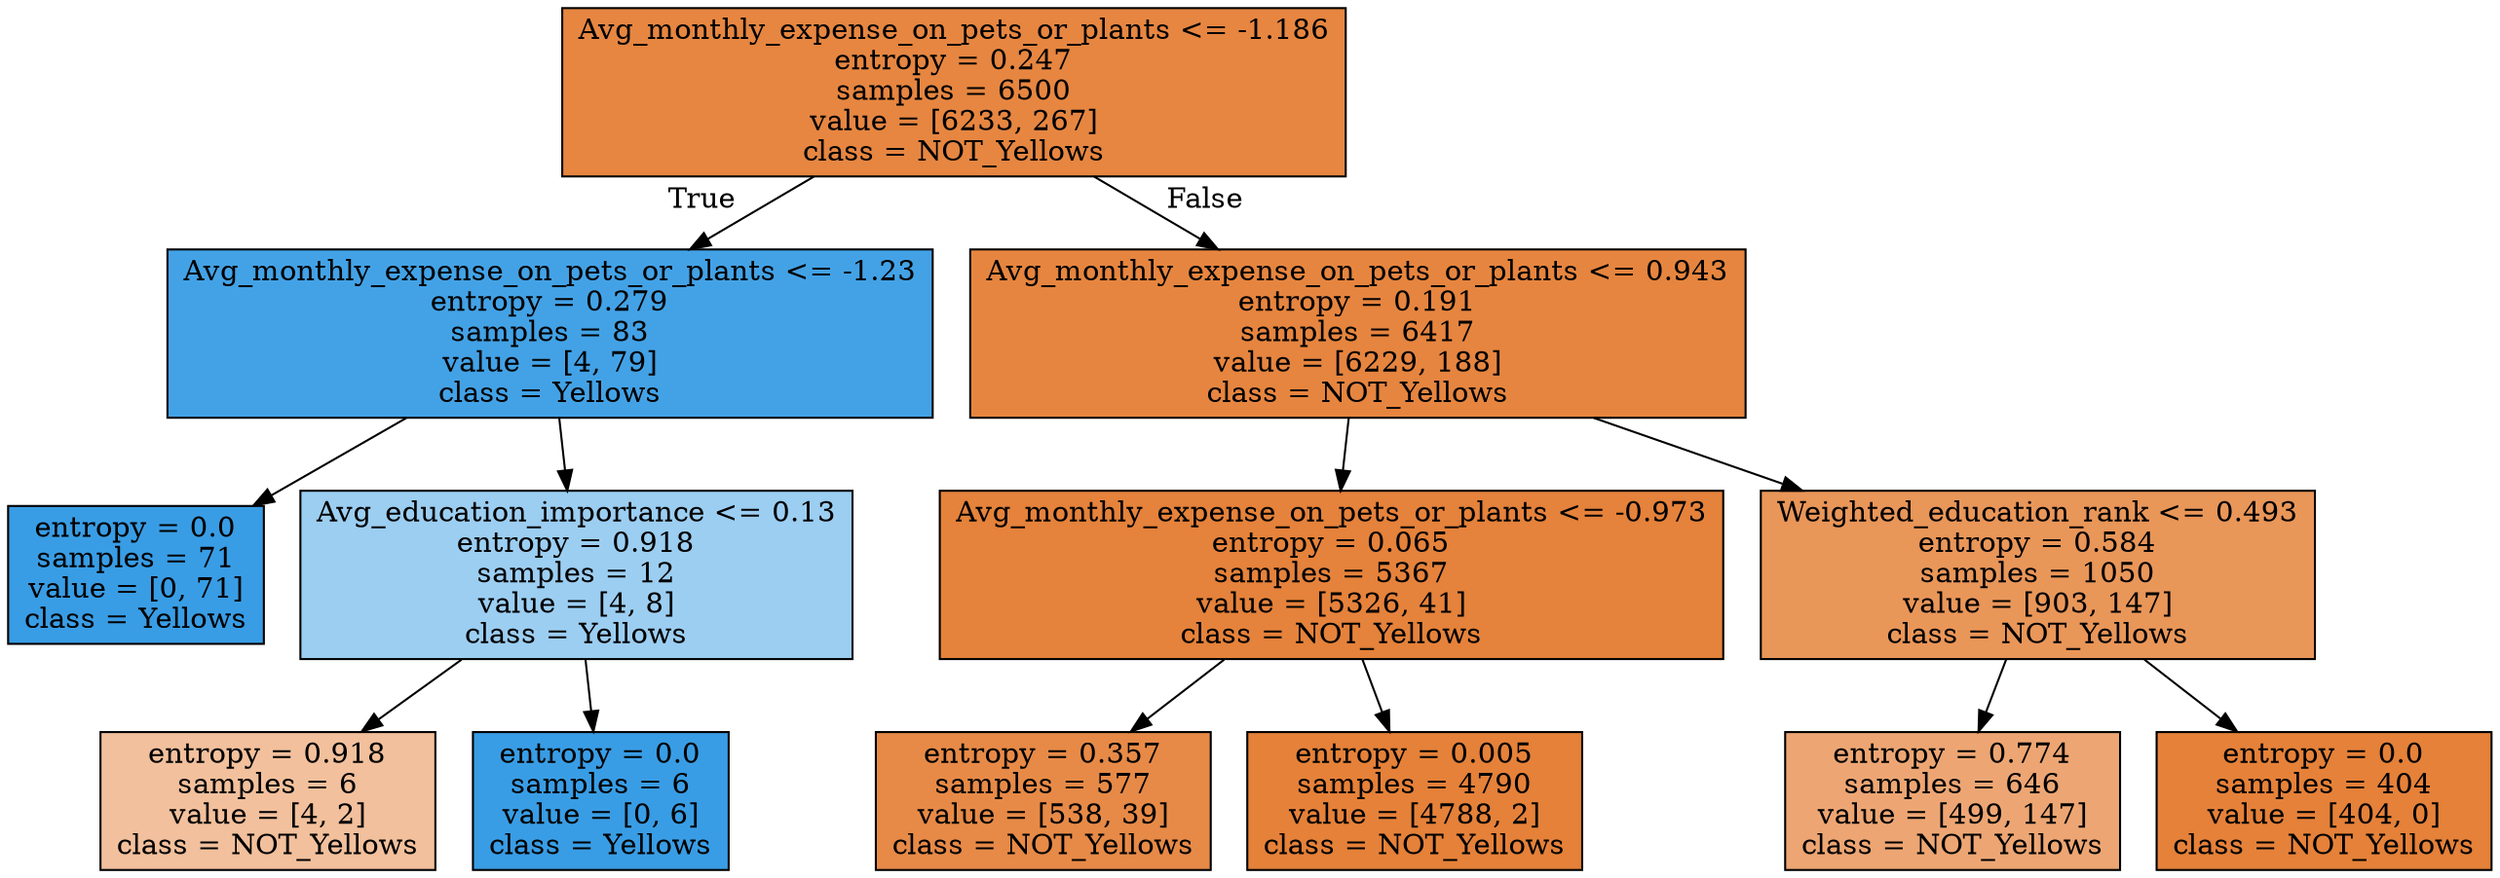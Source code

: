 digraph Tree {
node [shape=box, style="filled", color="black"] ;
0 [label="Avg_monthly_expense_on_pets_or_plants <= -1.186\nentropy = 0.247\nsamples = 6500\nvalue = [6233, 267]\nclass = NOT_Yellows", fillcolor="#e68641"] ;
1 [label="Avg_monthly_expense_on_pets_or_plants <= -1.23\nentropy = 0.279\nsamples = 83\nvalue = [4, 79]\nclass = Yellows", fillcolor="#43a2e6"] ;
0 -> 1 [labeldistance=2.5, labelangle=45, headlabel="True"] ;
2 [label="entropy = 0.0\nsamples = 71\nvalue = [0, 71]\nclass = Yellows", fillcolor="#399de5"] ;
1 -> 2 ;
3 [label="Avg_education_importance <= 0.13\nentropy = 0.918\nsamples = 12\nvalue = [4, 8]\nclass = Yellows", fillcolor="#9ccef2"] ;
1 -> 3 ;
4 [label="entropy = 0.918\nsamples = 6\nvalue = [4, 2]\nclass = NOT_Yellows", fillcolor="#f2c09c"] ;
3 -> 4 ;
5 [label="entropy = 0.0\nsamples = 6\nvalue = [0, 6]\nclass = Yellows", fillcolor="#399de5"] ;
3 -> 5 ;
6 [label="Avg_monthly_expense_on_pets_or_plants <= 0.943\nentropy = 0.191\nsamples = 6417\nvalue = [6229, 188]\nclass = NOT_Yellows", fillcolor="#e6853f"] ;
0 -> 6 [labeldistance=2.5, labelangle=-45, headlabel="False"] ;
7 [label="Avg_monthly_expense_on_pets_or_plants <= -0.973\nentropy = 0.065\nsamples = 5367\nvalue = [5326, 41]\nclass = NOT_Yellows", fillcolor="#e5823b"] ;
6 -> 7 ;
8 [label="entropy = 0.357\nsamples = 577\nvalue = [538, 39]\nclass = NOT_Yellows", fillcolor="#e78a47"] ;
7 -> 8 ;
9 [label="entropy = 0.005\nsamples = 4790\nvalue = [4788, 2]\nclass = NOT_Yellows", fillcolor="#e58139"] ;
7 -> 9 ;
10 [label="Weighted_education_rank <= 0.493\nentropy = 0.584\nsamples = 1050\nvalue = [903, 147]\nclass = NOT_Yellows", fillcolor="#e99659"] ;
6 -> 10 ;
11 [label="entropy = 0.774\nsamples = 646\nvalue = [499, 147]\nclass = NOT_Yellows", fillcolor="#eda673"] ;
10 -> 11 ;
12 [label="entropy = 0.0\nsamples = 404\nvalue = [404, 0]\nclass = NOT_Yellows", fillcolor="#e58139"] ;
10 -> 12 ;
}